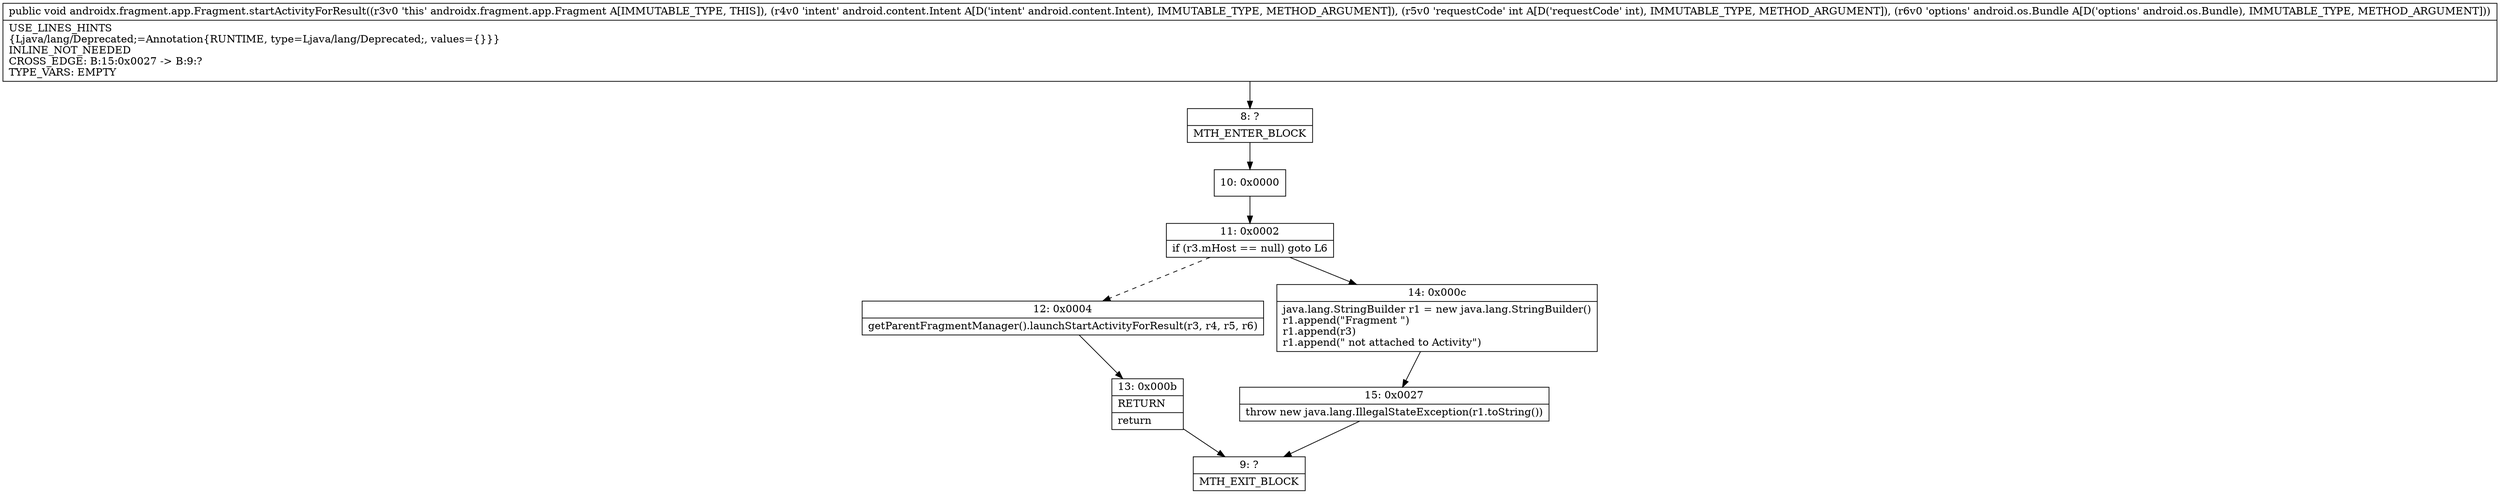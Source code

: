 digraph "CFG forandroidx.fragment.app.Fragment.startActivityForResult(Landroid\/content\/Intent;ILandroid\/os\/Bundle;)V" {
Node_8 [shape=record,label="{8\:\ ?|MTH_ENTER_BLOCK\l}"];
Node_10 [shape=record,label="{10\:\ 0x0000}"];
Node_11 [shape=record,label="{11\:\ 0x0002|if (r3.mHost == null) goto L6\l}"];
Node_12 [shape=record,label="{12\:\ 0x0004|getParentFragmentManager().launchStartActivityForResult(r3, r4, r5, r6)\l}"];
Node_13 [shape=record,label="{13\:\ 0x000b|RETURN\l|return\l}"];
Node_9 [shape=record,label="{9\:\ ?|MTH_EXIT_BLOCK\l}"];
Node_14 [shape=record,label="{14\:\ 0x000c|java.lang.StringBuilder r1 = new java.lang.StringBuilder()\lr1.append(\"Fragment \")\lr1.append(r3)\lr1.append(\" not attached to Activity\")\l}"];
Node_15 [shape=record,label="{15\:\ 0x0027|throw new java.lang.IllegalStateException(r1.toString())\l}"];
MethodNode[shape=record,label="{public void androidx.fragment.app.Fragment.startActivityForResult((r3v0 'this' androidx.fragment.app.Fragment A[IMMUTABLE_TYPE, THIS]), (r4v0 'intent' android.content.Intent A[D('intent' android.content.Intent), IMMUTABLE_TYPE, METHOD_ARGUMENT]), (r5v0 'requestCode' int A[D('requestCode' int), IMMUTABLE_TYPE, METHOD_ARGUMENT]), (r6v0 'options' android.os.Bundle A[D('options' android.os.Bundle), IMMUTABLE_TYPE, METHOD_ARGUMENT]))  | USE_LINES_HINTS\l\{Ljava\/lang\/Deprecated;=Annotation\{RUNTIME, type=Ljava\/lang\/Deprecated;, values=\{\}\}\}\lINLINE_NOT_NEEDED\lCROSS_EDGE: B:15:0x0027 \-\> B:9:?\lTYPE_VARS: EMPTY\l}"];
MethodNode -> Node_8;Node_8 -> Node_10;
Node_10 -> Node_11;
Node_11 -> Node_12[style=dashed];
Node_11 -> Node_14;
Node_12 -> Node_13;
Node_13 -> Node_9;
Node_14 -> Node_15;
Node_15 -> Node_9;
}


